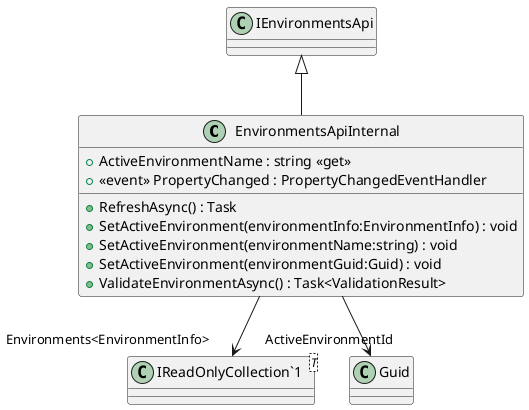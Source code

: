 @startuml
class EnvironmentsApiInternal {
    + ActiveEnvironmentName : string <<get>>
    +  <<event>> PropertyChanged : PropertyChangedEventHandler 
    + RefreshAsync() : Task
    + SetActiveEnvironment(environmentInfo:EnvironmentInfo) : void
    + SetActiveEnvironment(environmentName:string) : void
    + SetActiveEnvironment(environmentGuid:Guid) : void
    + ValidateEnvironmentAsync() : Task<ValidationResult>
}
class "IReadOnlyCollection`1"<T> {
}
IEnvironmentsApi <|-- EnvironmentsApiInternal
EnvironmentsApiInternal --> "Environments<EnvironmentInfo>" "IReadOnlyCollection`1"
EnvironmentsApiInternal --> "ActiveEnvironmentId" Guid
@enduml
